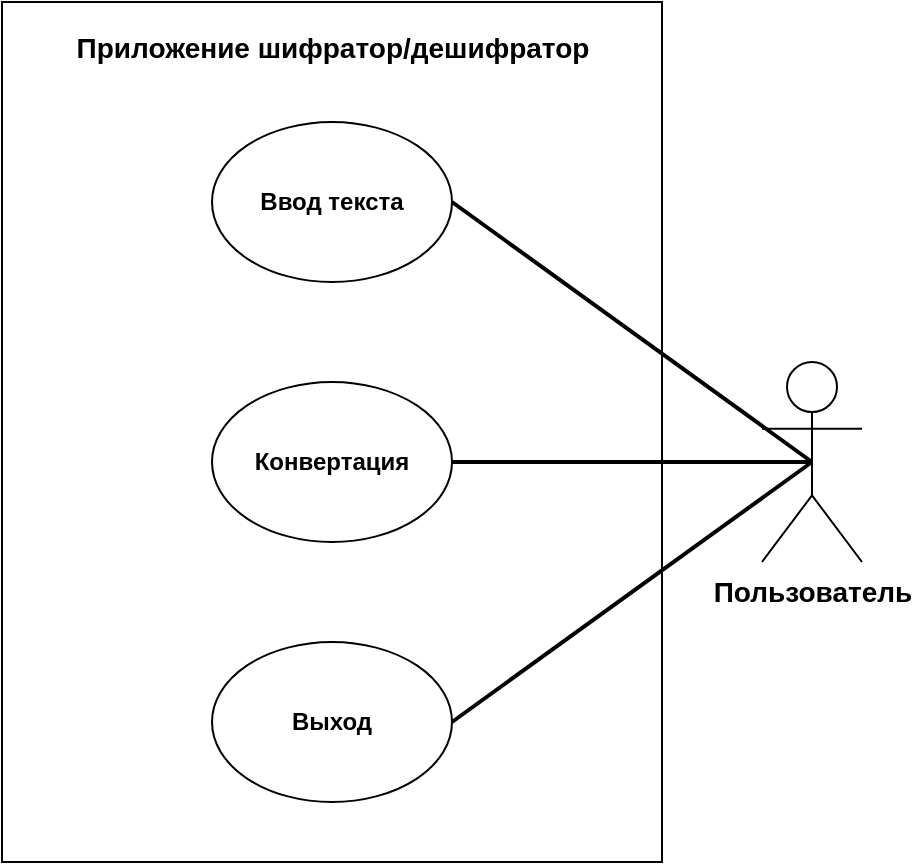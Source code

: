 <mxfile version="20.7.3" type="github"><diagram id="zp5uv_HhSk3n8qM5Irdv" name="Страница 1"><mxGraphModel dx="1218" dy="669" grid="1" gridSize="10" guides="1" tooltips="1" connect="1" arrows="1" fold="1" page="1" pageScale="1" pageWidth="827" pageHeight="1169" math="0" shadow="0"><root><mxCell id="0"/><mxCell id="1" parent="0"/><mxCell id="tSFH5GTPSnfck-NNV64D-1" value="" style="rounded=0;whiteSpace=wrap;html=1;" vertex="1" parent="1"><mxGeometry x="230" y="20" width="330" height="430" as="geometry"/></mxCell><mxCell id="tSFH5GTPSnfck-NNV64D-2" value="&lt;b&gt;Ввод текста&lt;/b&gt;" style="ellipse;whiteSpace=wrap;html=1;" vertex="1" parent="1"><mxGeometry x="335" y="80" width="120" height="80" as="geometry"/></mxCell><mxCell id="tSFH5GTPSnfck-NNV64D-3" value="&lt;b&gt;Конвертация&lt;/b&gt;" style="ellipse;whiteSpace=wrap;html=1;" vertex="1" parent="1"><mxGeometry x="335" y="210" width="120" height="80" as="geometry"/></mxCell><mxCell id="tSFH5GTPSnfck-NNV64D-4" value="Выход" style="ellipse;whiteSpace=wrap;html=1;fontStyle=1" vertex="1" parent="1"><mxGeometry x="335" y="340" width="120" height="80" as="geometry"/></mxCell><mxCell id="tSFH5GTPSnfck-NNV64D-5" value="&lt;font style=&quot;font-size: 14px;&quot;&gt;Приложение шифратор/дешифратор&lt;/font&gt;" style="text;strokeColor=none;fillColor=none;html=1;fontSize=24;fontStyle=1;verticalAlign=middle;align=center;" vertex="1" parent="1"><mxGeometry x="345" y="20" width="100" height="40" as="geometry"/></mxCell><mxCell id="tSFH5GTPSnfck-NNV64D-6" value="&lt;b&gt;Пользователь&lt;/b&gt;" style="shape=umlActor;verticalLabelPosition=bottom;verticalAlign=top;html=1;outlineConnect=0;fontSize=14;" vertex="1" parent="1"><mxGeometry x="610" y="200" width="50" height="100" as="geometry"/></mxCell><mxCell id="tSFH5GTPSnfck-NNV64D-7" value="" style="endArrow=none;html=1;rounded=0;fontSize=14;entryX=0.5;entryY=0.5;entryDx=0;entryDy=0;entryPerimeter=0;exitX=1;exitY=0.5;exitDx=0;exitDy=0;strokeWidth=2;" edge="1" parent="1" source="tSFH5GTPSnfck-NNV64D-2" target="tSFH5GTPSnfck-NNV64D-6"><mxGeometry width="50" height="50" relative="1" as="geometry"><mxPoint x="490" y="160" as="sourcePoint"/><mxPoint x="540" y="110" as="targetPoint"/></mxGeometry></mxCell><mxCell id="tSFH5GTPSnfck-NNV64D-8" value="" style="endArrow=none;html=1;rounded=0;fontSize=14;entryX=0.5;entryY=0.5;entryDx=0;entryDy=0;entryPerimeter=0;exitX=1;exitY=0.5;exitDx=0;exitDy=0;strokeWidth=2;" edge="1" parent="1" source="tSFH5GTPSnfck-NNV64D-3" target="tSFH5GTPSnfck-NNV64D-6"><mxGeometry width="50" height="50" relative="1" as="geometry"><mxPoint x="465" y="130" as="sourcePoint"/><mxPoint x="735" y="260" as="targetPoint"/></mxGeometry></mxCell><mxCell id="tSFH5GTPSnfck-NNV64D-9" value="" style="endArrow=none;html=1;rounded=0;fontSize=14;entryX=0.5;entryY=0.5;entryDx=0;entryDy=0;entryPerimeter=0;exitX=1;exitY=0.5;exitDx=0;exitDy=0;strokeWidth=2;" edge="1" parent="1" source="tSFH5GTPSnfck-NNV64D-4" target="tSFH5GTPSnfck-NNV64D-6"><mxGeometry width="50" height="50" relative="1" as="geometry"><mxPoint x="690" y="410" as="sourcePoint"/><mxPoint x="735" y="260" as="targetPoint"/></mxGeometry></mxCell></root></mxGraphModel></diagram></mxfile>